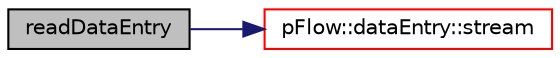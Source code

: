digraph "readDataEntry"
{
 // LATEX_PDF_SIZE
  edge [fontname="Helvetica",fontsize="10",labelfontname="Helvetica",labelfontsize="10"];
  node [fontname="Helvetica",fontsize="10",shape=record];
  rankdir="LR";
  Node1 [label="readDataEntry",height=0.2,width=0.4,color="black", fillcolor="grey75", style="filled", fontcolor="black",tooltip="reads a dataEntry with keyword from dictionary"];
  Node1 -> Node2 [color="midnightblue",fontsize="10",style="solid",fontname="Helvetica"];
  Node2 [label="pFlow::dataEntry::stream",height=0.2,width=0.4,color="red", fillcolor="white", style="filled",URL="$classpFlow_1_1dataEntry.html#aec6909dffed34a3c8c286c344e4cf656",tooltip="access to token stream"];
}
